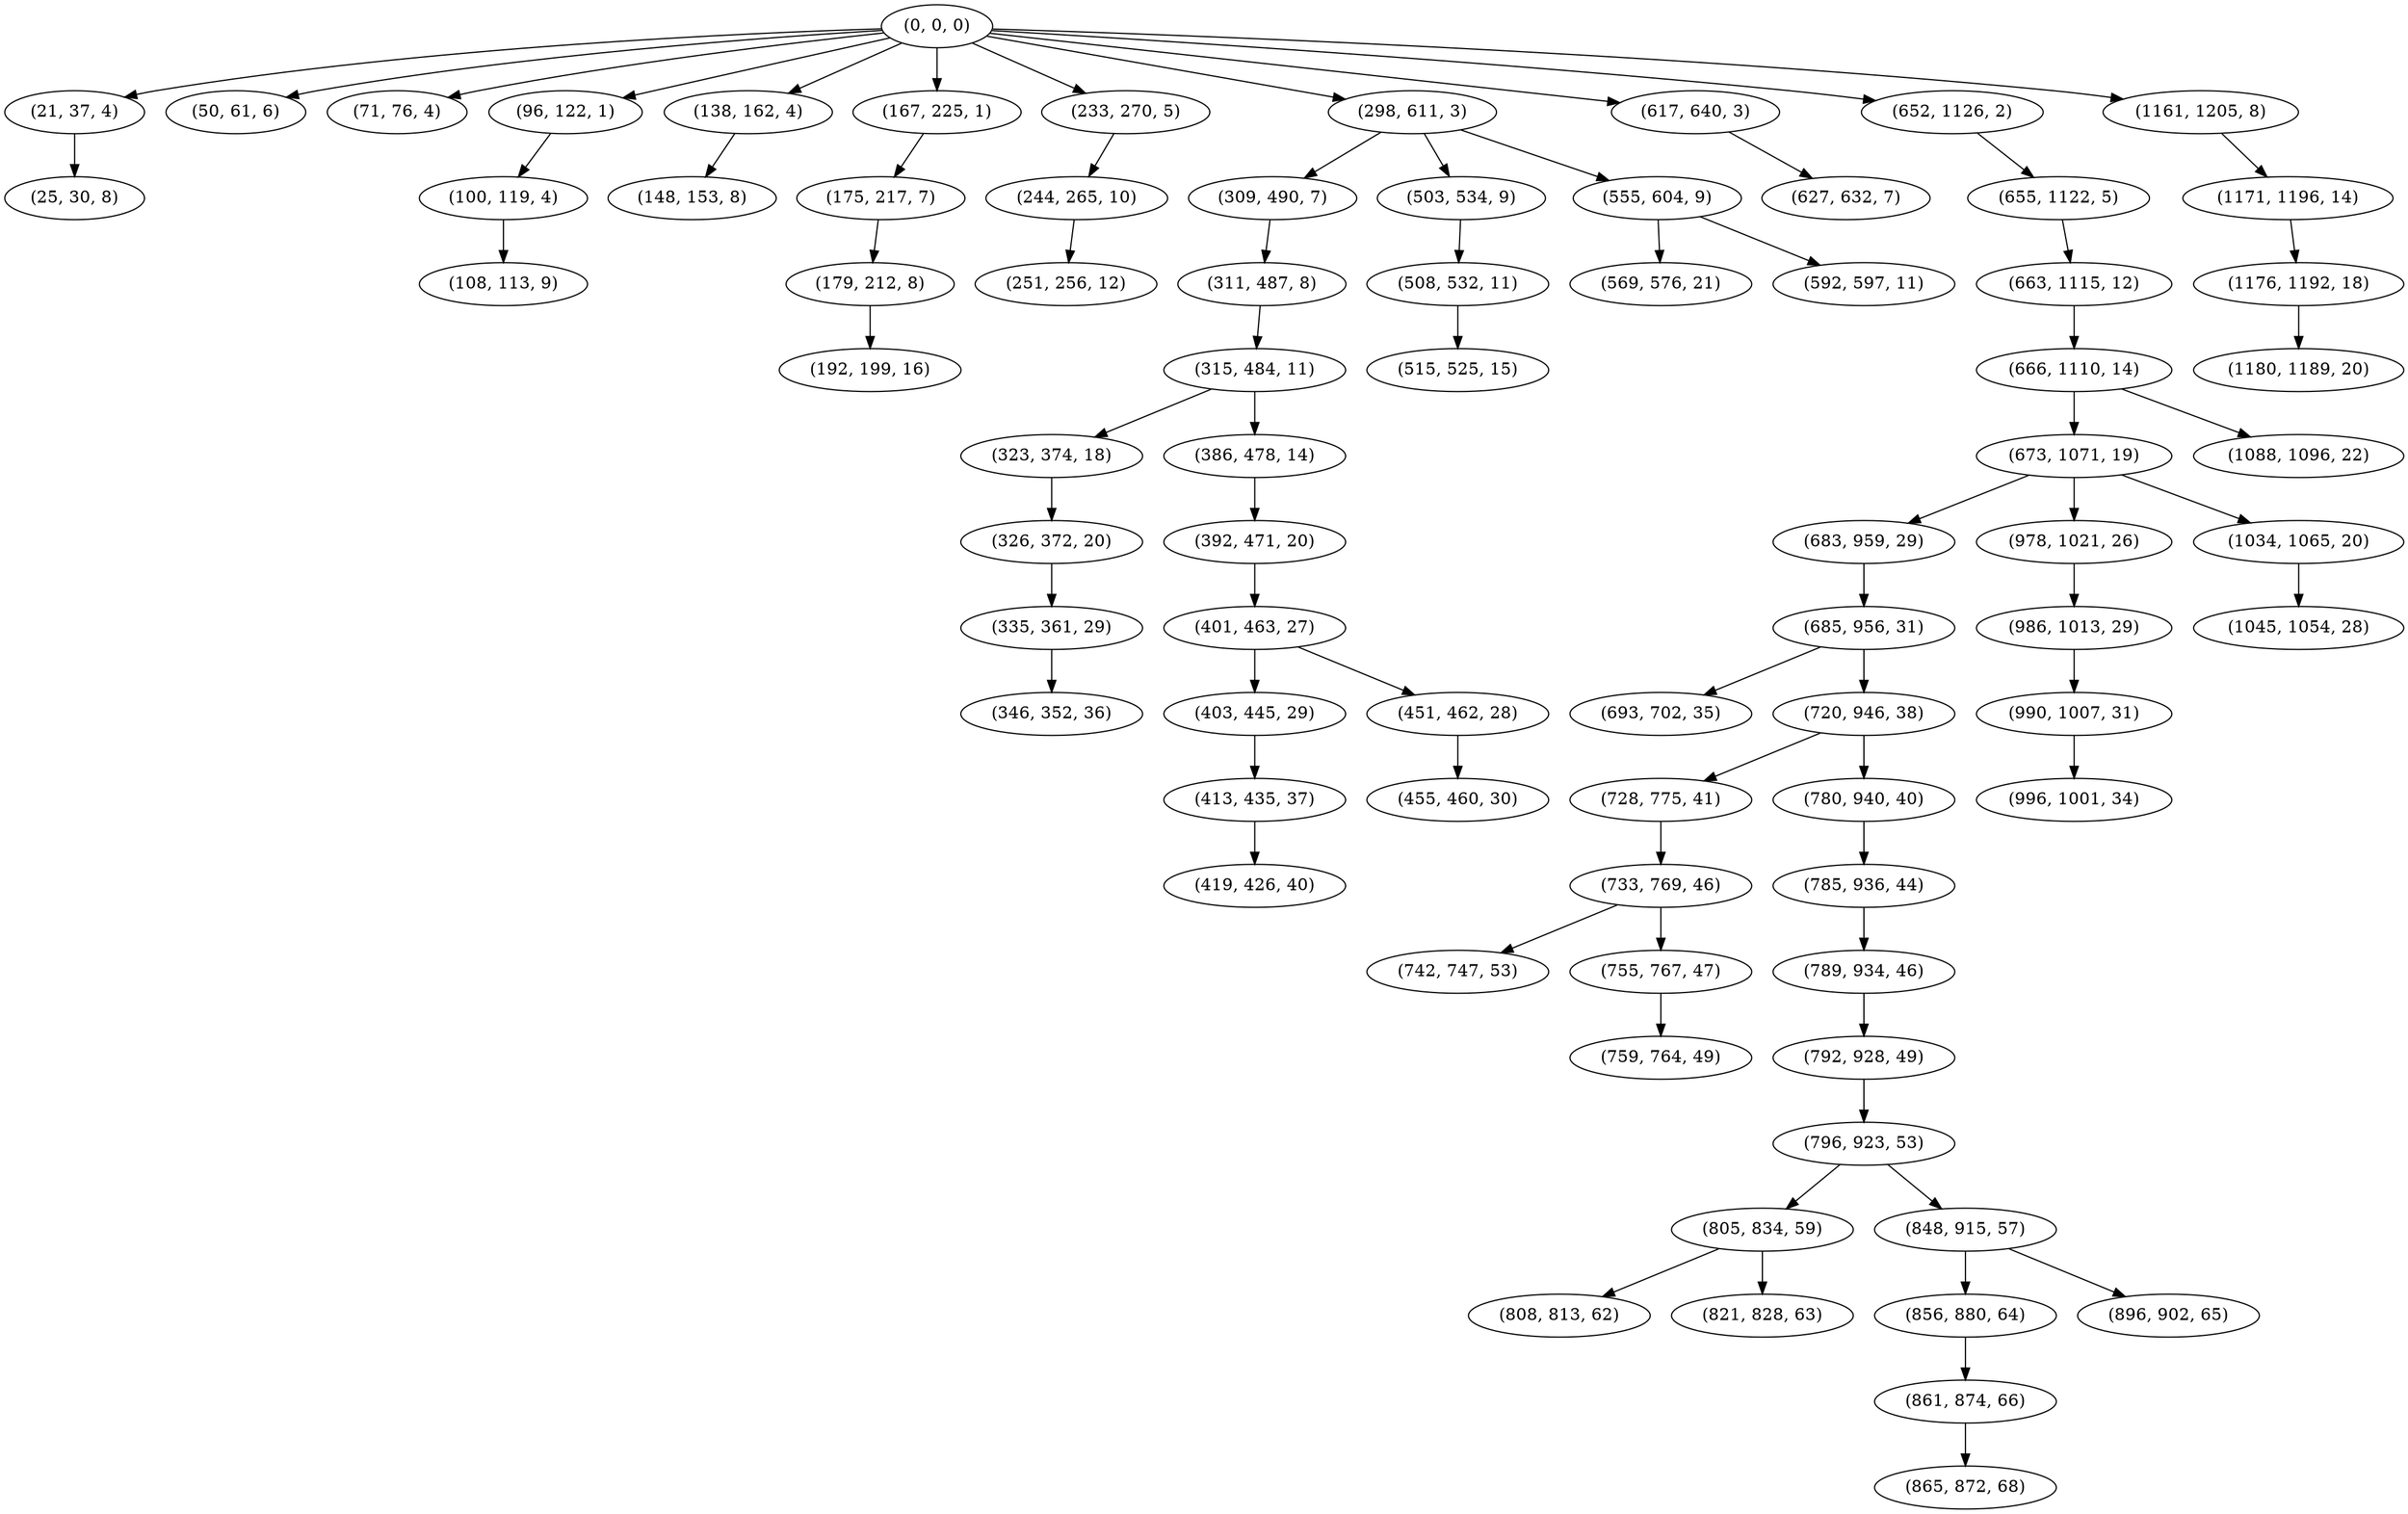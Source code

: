 digraph tree {
    "(0, 0, 0)";
    "(21, 37, 4)";
    "(25, 30, 8)";
    "(50, 61, 6)";
    "(71, 76, 4)";
    "(96, 122, 1)";
    "(100, 119, 4)";
    "(108, 113, 9)";
    "(138, 162, 4)";
    "(148, 153, 8)";
    "(167, 225, 1)";
    "(175, 217, 7)";
    "(179, 212, 8)";
    "(192, 199, 16)";
    "(233, 270, 5)";
    "(244, 265, 10)";
    "(251, 256, 12)";
    "(298, 611, 3)";
    "(309, 490, 7)";
    "(311, 487, 8)";
    "(315, 484, 11)";
    "(323, 374, 18)";
    "(326, 372, 20)";
    "(335, 361, 29)";
    "(346, 352, 36)";
    "(386, 478, 14)";
    "(392, 471, 20)";
    "(401, 463, 27)";
    "(403, 445, 29)";
    "(413, 435, 37)";
    "(419, 426, 40)";
    "(451, 462, 28)";
    "(455, 460, 30)";
    "(503, 534, 9)";
    "(508, 532, 11)";
    "(515, 525, 15)";
    "(555, 604, 9)";
    "(569, 576, 21)";
    "(592, 597, 11)";
    "(617, 640, 3)";
    "(627, 632, 7)";
    "(652, 1126, 2)";
    "(655, 1122, 5)";
    "(663, 1115, 12)";
    "(666, 1110, 14)";
    "(673, 1071, 19)";
    "(683, 959, 29)";
    "(685, 956, 31)";
    "(693, 702, 35)";
    "(720, 946, 38)";
    "(728, 775, 41)";
    "(733, 769, 46)";
    "(742, 747, 53)";
    "(755, 767, 47)";
    "(759, 764, 49)";
    "(780, 940, 40)";
    "(785, 936, 44)";
    "(789, 934, 46)";
    "(792, 928, 49)";
    "(796, 923, 53)";
    "(805, 834, 59)";
    "(808, 813, 62)";
    "(821, 828, 63)";
    "(848, 915, 57)";
    "(856, 880, 64)";
    "(861, 874, 66)";
    "(865, 872, 68)";
    "(896, 902, 65)";
    "(978, 1021, 26)";
    "(986, 1013, 29)";
    "(990, 1007, 31)";
    "(996, 1001, 34)";
    "(1034, 1065, 20)";
    "(1045, 1054, 28)";
    "(1088, 1096, 22)";
    "(1161, 1205, 8)";
    "(1171, 1196, 14)";
    "(1176, 1192, 18)";
    "(1180, 1189, 20)";
    "(0, 0, 0)" -> "(21, 37, 4)";
    "(0, 0, 0)" -> "(50, 61, 6)";
    "(0, 0, 0)" -> "(71, 76, 4)";
    "(0, 0, 0)" -> "(96, 122, 1)";
    "(0, 0, 0)" -> "(138, 162, 4)";
    "(0, 0, 0)" -> "(167, 225, 1)";
    "(0, 0, 0)" -> "(233, 270, 5)";
    "(0, 0, 0)" -> "(298, 611, 3)";
    "(0, 0, 0)" -> "(617, 640, 3)";
    "(0, 0, 0)" -> "(652, 1126, 2)";
    "(0, 0, 0)" -> "(1161, 1205, 8)";
    "(21, 37, 4)" -> "(25, 30, 8)";
    "(96, 122, 1)" -> "(100, 119, 4)";
    "(100, 119, 4)" -> "(108, 113, 9)";
    "(138, 162, 4)" -> "(148, 153, 8)";
    "(167, 225, 1)" -> "(175, 217, 7)";
    "(175, 217, 7)" -> "(179, 212, 8)";
    "(179, 212, 8)" -> "(192, 199, 16)";
    "(233, 270, 5)" -> "(244, 265, 10)";
    "(244, 265, 10)" -> "(251, 256, 12)";
    "(298, 611, 3)" -> "(309, 490, 7)";
    "(298, 611, 3)" -> "(503, 534, 9)";
    "(298, 611, 3)" -> "(555, 604, 9)";
    "(309, 490, 7)" -> "(311, 487, 8)";
    "(311, 487, 8)" -> "(315, 484, 11)";
    "(315, 484, 11)" -> "(323, 374, 18)";
    "(315, 484, 11)" -> "(386, 478, 14)";
    "(323, 374, 18)" -> "(326, 372, 20)";
    "(326, 372, 20)" -> "(335, 361, 29)";
    "(335, 361, 29)" -> "(346, 352, 36)";
    "(386, 478, 14)" -> "(392, 471, 20)";
    "(392, 471, 20)" -> "(401, 463, 27)";
    "(401, 463, 27)" -> "(403, 445, 29)";
    "(401, 463, 27)" -> "(451, 462, 28)";
    "(403, 445, 29)" -> "(413, 435, 37)";
    "(413, 435, 37)" -> "(419, 426, 40)";
    "(451, 462, 28)" -> "(455, 460, 30)";
    "(503, 534, 9)" -> "(508, 532, 11)";
    "(508, 532, 11)" -> "(515, 525, 15)";
    "(555, 604, 9)" -> "(569, 576, 21)";
    "(555, 604, 9)" -> "(592, 597, 11)";
    "(617, 640, 3)" -> "(627, 632, 7)";
    "(652, 1126, 2)" -> "(655, 1122, 5)";
    "(655, 1122, 5)" -> "(663, 1115, 12)";
    "(663, 1115, 12)" -> "(666, 1110, 14)";
    "(666, 1110, 14)" -> "(673, 1071, 19)";
    "(666, 1110, 14)" -> "(1088, 1096, 22)";
    "(673, 1071, 19)" -> "(683, 959, 29)";
    "(673, 1071, 19)" -> "(978, 1021, 26)";
    "(673, 1071, 19)" -> "(1034, 1065, 20)";
    "(683, 959, 29)" -> "(685, 956, 31)";
    "(685, 956, 31)" -> "(693, 702, 35)";
    "(685, 956, 31)" -> "(720, 946, 38)";
    "(720, 946, 38)" -> "(728, 775, 41)";
    "(720, 946, 38)" -> "(780, 940, 40)";
    "(728, 775, 41)" -> "(733, 769, 46)";
    "(733, 769, 46)" -> "(742, 747, 53)";
    "(733, 769, 46)" -> "(755, 767, 47)";
    "(755, 767, 47)" -> "(759, 764, 49)";
    "(780, 940, 40)" -> "(785, 936, 44)";
    "(785, 936, 44)" -> "(789, 934, 46)";
    "(789, 934, 46)" -> "(792, 928, 49)";
    "(792, 928, 49)" -> "(796, 923, 53)";
    "(796, 923, 53)" -> "(805, 834, 59)";
    "(796, 923, 53)" -> "(848, 915, 57)";
    "(805, 834, 59)" -> "(808, 813, 62)";
    "(805, 834, 59)" -> "(821, 828, 63)";
    "(848, 915, 57)" -> "(856, 880, 64)";
    "(848, 915, 57)" -> "(896, 902, 65)";
    "(856, 880, 64)" -> "(861, 874, 66)";
    "(861, 874, 66)" -> "(865, 872, 68)";
    "(978, 1021, 26)" -> "(986, 1013, 29)";
    "(986, 1013, 29)" -> "(990, 1007, 31)";
    "(990, 1007, 31)" -> "(996, 1001, 34)";
    "(1034, 1065, 20)" -> "(1045, 1054, 28)";
    "(1161, 1205, 8)" -> "(1171, 1196, 14)";
    "(1171, 1196, 14)" -> "(1176, 1192, 18)";
    "(1176, 1192, 18)" -> "(1180, 1189, 20)";
}
